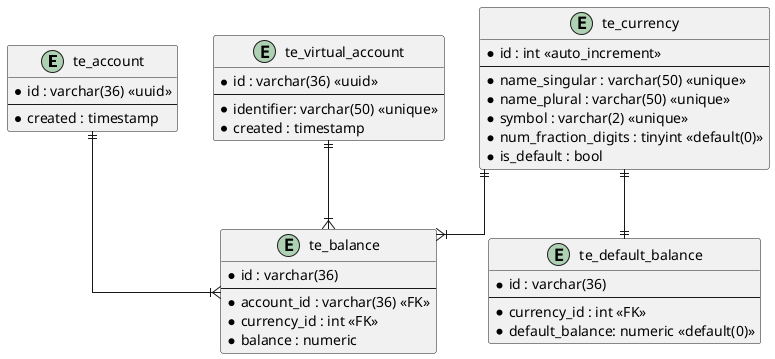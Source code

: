 @startuml Database Design

skinparam linetype ortho

entity te_account {
    * id : varchar(36) <<uuid>>
    --
    * created : timestamp
}

entity te_virtual_account {
    * id : varchar(36) <<uuid>>
    --
    * identifier: varchar(50) <<unique>>
    * created : timestamp
}

entity te_currency {
    * id : int <<auto_increment>>
    --
    * name_singular : varchar(50) <<unique>>
    * name_plural : varchar(50) <<unique>>
    * symbol : varchar(2) <<unique>>
    * num_fraction_digits : tinyint <<default(0)>>
    * is_default : bool
}

entity te_default_balance {
    * id : varchar(36)
    --
    * currency_id : int <<FK>>
    * default_balance: numeric <<default(0)>>
}

entity te_balance {
    * id : varchar(36)
    --
    * account_id : varchar(36) <<FK>>
    * currency_id : int <<FK>>
    * balance : numeric
}

te_account ||--|{ te_balance
te_virtual_account ||--|{ te_balance
te_currency ||--|{ te_balance
te_currency ||--|| te_default_balance
@enduml